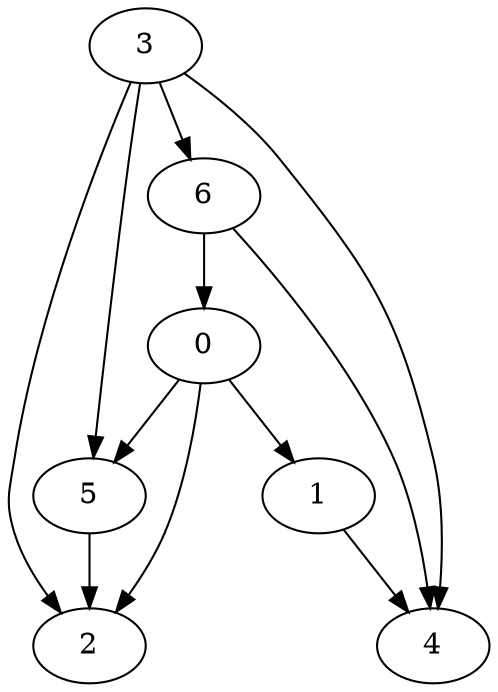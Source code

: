 digraph jobs {
  // 0 [label="Algorithms"];
  // 1 [label="Complexity Theory"];
  // 2 [label="Artificial Intelligence"];
  // 3 [label="Intro to CS"];
  // 4 [label="Cryptography"];
  // 5 [label="Scientific Computing"];
  // 6 [label="Advanced Programming"];
  0 -> 2;
  0 -> 5;
  0 -> 1;
  1 -> 4;
  3 -> 2;
  3 -> 5;
  3 -> 6;
  3 -> 4;
  5 -> 2;
  6 -> 0;
  6 -> 4;
}